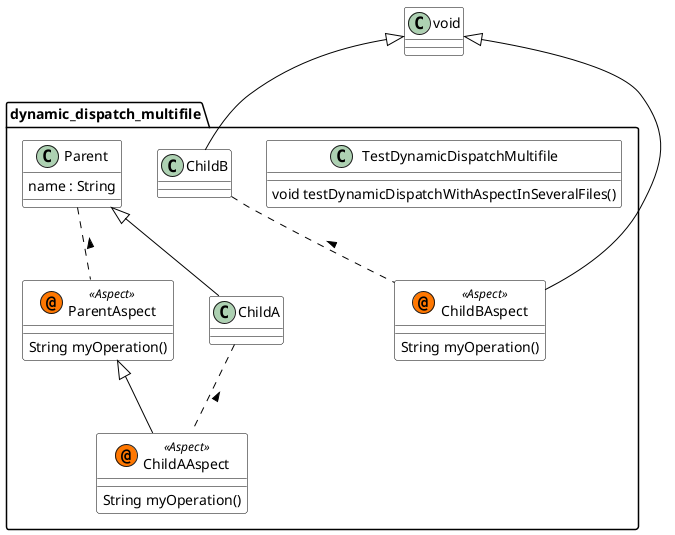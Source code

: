 @startuml

skinparam class {
	BackgroundColor White
	ArrowColor Black
	BorderColor Black
}
package dynamic_dispatch_multifile {
	class	TestDynamicDispatchMultifile {
		void testDynamicDispatchWithAspectInSeveralFiles()
	}
	class	Parent {
		name : String
	}
	class	ChildA {
	}
	class	ParentAspect << (@,#FF7700) Aspect >> {
		String myOperation()
	}
	class	ChildAAspect << (@,#FF7700) Aspect >> {
		String myOperation()
	}
	class	ChildB {
	}
	class	ChildBAspect << (@,#FF7700) Aspect >> {
		String myOperation()
	}
}
Parent <|-- ChildA      
Parent .. ParentAspect : <      
ParentAspect <|-- ChildAAspect      
ChildA .. ChildAAspect : <      
void <|-- ChildB      
void <|-- ChildBAspect      
ChildB .. ChildBAspect : <      
@enduml
